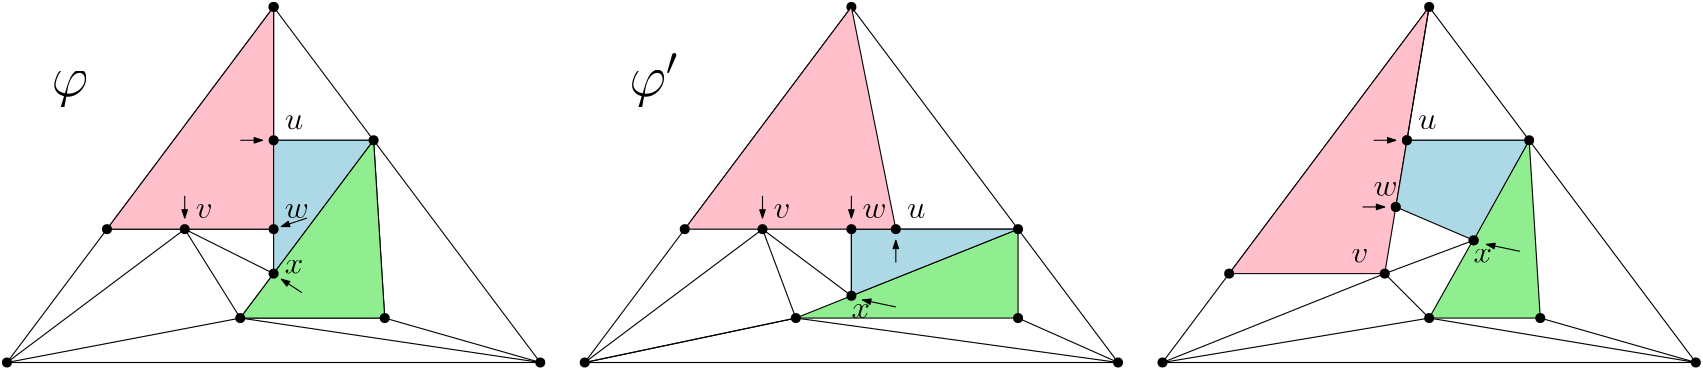<?xml version="1.0"?>
<!DOCTYPE ipe SYSTEM "ipe.dtd">
<ipe version="70206" creator="Ipe 7.2.7">
<info created="D:20190704134522" modified="D:20190704135553"/>
<ipestyle name="basic">
<symbol name="arrow/arc(spx)">
<path stroke="sym-stroke" fill="sym-stroke" pen="sym-pen">
0 0 m
-1 0.333 l
-1 -0.333 l
h
</path>
</symbol>
<symbol name="arrow/farc(spx)">
<path stroke="sym-stroke" fill="white" pen="sym-pen">
0 0 m
-1 0.333 l
-1 -0.333 l
h
</path>
</symbol>
<symbol name="arrow/ptarc(spx)">
<path stroke="sym-stroke" fill="sym-stroke" pen="sym-pen">
0 0 m
-1 0.333 l
-0.8 0 l
-1 -0.333 l
h
</path>
</symbol>
<symbol name="arrow/fptarc(spx)">
<path stroke="sym-stroke" fill="white" pen="sym-pen">
0 0 m
-1 0.333 l
-0.8 0 l
-1 -0.333 l
h
</path>
</symbol>
<symbol name="mark/circle(sx)" transformations="translations">
<path fill="sym-stroke">
0.6 0 0 0.6 0 0 e
0.4 0 0 0.4 0 0 e
</path>
</symbol>
<symbol name="mark/disk(sx)" transformations="translations">
<path fill="sym-stroke">
0.6 0 0 0.6 0 0 e
</path>
</symbol>
<symbol name="mark/fdisk(sfx)" transformations="translations">
<group>
<path fill="sym-fill">
0.5 0 0 0.5 0 0 e
</path>
<path fill="sym-stroke" fillrule="eofill">
0.6 0 0 0.6 0 0 e
0.4 0 0 0.4 0 0 e
</path>
</group>
</symbol>
<symbol name="mark/box(sx)" transformations="translations">
<path fill="sym-stroke" fillrule="eofill">
-0.6 -0.6 m
0.6 -0.6 l
0.6 0.6 l
-0.6 0.6 l
h
-0.4 -0.4 m
0.4 -0.4 l
0.4 0.4 l
-0.4 0.4 l
h
</path>
</symbol>
<symbol name="mark/square(sx)" transformations="translations">
<path fill="sym-stroke">
-0.6 -0.6 m
0.6 -0.6 l
0.6 0.6 l
-0.6 0.6 l
h
</path>
</symbol>
<symbol name="mark/fsquare(sfx)" transformations="translations">
<group>
<path fill="sym-fill">
-0.5 -0.5 m
0.5 -0.5 l
0.5 0.5 l
-0.5 0.5 l
h
</path>
<path fill="sym-stroke" fillrule="eofill">
-0.6 -0.6 m
0.6 -0.6 l
0.6 0.6 l
-0.6 0.6 l
h
-0.4 -0.4 m
0.4 -0.4 l
0.4 0.4 l
-0.4 0.4 l
h
</path>
</group>
</symbol>
<symbol name="mark/cross(sx)" transformations="translations">
<group>
<path fill="sym-stroke">
-0.43 -0.57 m
0.57 0.43 l
0.43 0.57 l
-0.57 -0.43 l
h
</path>
<path fill="sym-stroke">
-0.43 0.57 m
0.57 -0.43 l
0.43 -0.57 l
-0.57 0.43 l
h
</path>
</group>
</symbol>
<symbol name="arrow/fnormal(spx)">
<path stroke="sym-stroke" fill="white" pen="sym-pen">
0 0 m
-1 0.333 l
-1 -0.333 l
h
</path>
</symbol>
<symbol name="arrow/pointed(spx)">
<path stroke="sym-stroke" fill="sym-stroke" pen="sym-pen">
0 0 m
-1 0.333 l
-0.8 0 l
-1 -0.333 l
h
</path>
</symbol>
<symbol name="arrow/fpointed(spx)">
<path stroke="sym-stroke" fill="white" pen="sym-pen">
0 0 m
-1 0.333 l
-0.8 0 l
-1 -0.333 l
h
</path>
</symbol>
<symbol name="arrow/linear(spx)">
<path stroke="sym-stroke" pen="sym-pen">
-1 0.333 m
0 0 l
-1 -0.333 l
</path>
</symbol>
<symbol name="arrow/fdouble(spx)">
<path stroke="sym-stroke" fill="white" pen="sym-pen">
0 0 m
-1 0.333 l
-1 -0.333 l
h
-1 0 m
-2 0.333 l
-2 -0.333 l
h
</path>
</symbol>
<symbol name="arrow/double(spx)">
<path stroke="sym-stroke" fill="sym-stroke" pen="sym-pen">
0 0 m
-1 0.333 l
-1 -0.333 l
h
-1 0 m
-2 0.333 l
-2 -0.333 l
h
</path>
</symbol>
<pen name="heavier" value="0.8"/>
<pen name="fat" value="1.2"/>
<pen name="ultrafat" value="2"/>
<symbolsize name="large" value="5"/>
<symbolsize name="small" value="2"/>
<symbolsize name="tiny" value="1.1"/>
<arrowsize name="large" value="10"/>
<arrowsize name="small" value="5"/>
<arrowsize name="tiny" value="3"/>
<color name="red" value="1 0 0"/>
<color name="green" value="0 1 0"/>
<color name="blue" value="0 0 1"/>
<color name="yellow" value="1 1 0"/>
<color name="orange" value="1 0.647 0"/>
<color name="gold" value="1 0.843 0"/>
<color name="purple" value="0.627 0.125 0.941"/>
<color name="gray" value="0.745"/>
<color name="brown" value="0.647 0.165 0.165"/>
<color name="navy" value="0 0 0.502"/>
<color name="pink" value="1 0.753 0.796"/>
<color name="seagreen" value="0.18 0.545 0.341"/>
<color name="turquoise" value="0.251 0.878 0.816"/>
<color name="violet" value="0.933 0.51 0.933"/>
<color name="darkblue" value="0 0 0.545"/>
<color name="darkcyan" value="0 0.545 0.545"/>
<color name="darkgray" value="0.663"/>
<color name="darkgreen" value="0 0.392 0"/>
<color name="darkmagenta" value="0.545 0 0.545"/>
<color name="darkorange" value="1 0.549 0"/>
<color name="darkred" value="0.545 0 0"/>
<color name="lightblue" value="0.678 0.847 0.902"/>
<color name="lightcyan" value="0.878 1 1"/>
<color name="lightgray" value="0.827"/>
<color name="lightgreen" value="0.565 0.933 0.565"/>
<color name="lightyellow" value="1 1 0.878"/>
<dashstyle name="dashed" value="[4] 0"/>
<dashstyle name="dotted" value="[1 3] 0"/>
<dashstyle name="dash dotted" value="[4 2 1 2] 0"/>
<dashstyle name="dash dot dotted" value="[4 2 1 2 1 2] 0"/>
<textsize name="large" value="\large"/>
<textsize name="Large" value="\Large"/>
<textsize name="LARGE" value="\LARGE"/>
<textsize name="huge" value="\huge"/>
<textsize name="Huge" value="\Huge"/>
<textsize name="small" value="\small"/>
<textsize name="footnote" value="\footnotesize"/>
<textsize name="tiny" value="\tiny"/>
<textstyle name="center" begin="\begin{center}" end="\end{center}"/>
<textstyle name="itemize" begin="\begin{itemize}" end="\end{itemize}"/>
<textstyle name="item" begin="\begin{itemize}\item{}" end="\end{itemize}"/>
<gridsize name="4 pts" value="4"/>
<gridsize name="8 pts (~3 mm)" value="8"/>
<gridsize name="16 pts (~6 mm)" value="16"/>
<gridsize name="32 pts (~12 mm)" value="32"/>
<gridsize name="10 pts (~3.5 mm)" value="10"/>
<gridsize name="20 pts (~7 mm)" value="20"/>
<gridsize name="14 pts (~5 mm)" value="14"/>
<gridsize name="28 pts (~10 mm)" value="28"/>
<gridsize name="56 pts (~20 mm)" value="56"/>
<anglesize name="90 deg" value="90"/>
<anglesize name="60 deg" value="60"/>
<anglesize name="45 deg" value="45"/>
<anglesize name="30 deg" value="30"/>
<anglesize name="22.5 deg" value="22.5"/>
<opacity name="10%" value="0.1"/>
<opacity name="30%" value="0.3"/>
<opacity name="50%" value="0.5"/>
<opacity name="75%" value="0.75"/>
<tiling name="falling" angle="-60" step="4" width="1"/>
<tiling name="rising" angle="30" step="4" width="1"/>
</ipestyle>
<page>
<layer name="alpha"/>
<view layers="alpha" active="alpha"/>
<path layer="alpha" matrix="1 0 0 1 -32 0" stroke="black">
128 768 m
32 640 l
224 640 l
128 768 l
</path>
<path stroke="black">
96 768 m
96 720 l
132 720 l
</path>
<path stroke="black">
96 720 m
96 688 l
36 688 l
</path>
<path stroke="black">
96 688 m
96 672 l
132 720 l
</path>
<path stroke="black">
96 672 m
84 656 l
136 656 l
132 720 l
</path>
<path stroke="black">
136 656 m
192 640 l
</path>
<path stroke="black">
84 656 m
192 640 l
</path>
<path stroke="black">
84 656 m
0 640 l
</path>
<path stroke="black">
64 688 m
0 640 l
</path>
<path stroke="black" cap="1">
96 768 m
96 768 l
</path>
<path stroke="black">
208 640 m
400 640 l
304 768 l
208 640 l
</path>
<use name="mark/disk(sx)" pos="304 768" size="normal" stroke="black"/>
<use name="mark/disk(sx)" pos="0 640" size="normal" stroke="black"/>
<use name="mark/disk(sx)" pos="192 640" size="normal" stroke="black"/>
<use name="mark/disk(sx)" pos="96 768" size="normal" stroke="black"/>
<use name="mark/disk(sx)" pos="400 640" size="normal" stroke="black"/>
<path stroke="black">
320 688 m
364 688 l
</path>
<path stroke="black">
304 688 m
304 664 l
</path>
<path stroke="black" fill="lightgreen">
364 688 m
364 656 l
284 656 l
364 688 l
</path>
<path stroke="black" fill="lightblue">
364 688 m
304 688 l
304 664 l
364 688 l
</path>
<path stroke="black" fill="pink">
304 768 m
320 688 l
244 688 l
304 768 l
</path>
<path stroke="black" fill="pink">
96 768 m
96 688 l
36 688 l
96 768 l
</path>
<path stroke="black" fill="lightblue">
132 720 m
96 720 l
96 672 l
132 720 l
</path>
<path stroke="black" fill="lightgreen">
132 720 m
136 656 l
84 656 l
132 720 l
</path>
<use name="mark/disk(sx)" pos="96 768" size="normal" stroke="black"/>
<use name="mark/disk(sx)" pos="36 688" size="normal" stroke="black"/>
<use name="mark/disk(sx)" pos="96 688" size="normal" stroke="black"/>
<use name="mark/disk(sx)" pos="64 688" size="normal" stroke="black"/>
<use name="mark/disk(sx)" pos="96 720" size="normal" stroke="black"/>
<use name="mark/disk(sx)" pos="132 720" size="normal" stroke="black"/>
<use name="mark/disk(sx)" pos="96 672" size="normal" stroke="black"/>
<use name="mark/disk(sx)" pos="84 656" size="normal" stroke="black"/>
<use name="mark/disk(sx)" pos="136 656" size="normal" stroke="black"/>
<use name="mark/disk(sx)" pos="244 688" size="normal" stroke="black"/>
<use name="mark/disk(sx)" pos="304 688" size="normal" stroke="black"/>
<use name="mark/disk(sx)" pos="320 688" size="normal" stroke="black"/>
<use name="mark/disk(sx)" pos="304 664" size="normal" stroke="black"/>
<use name="mark/disk(sx)" pos="284 656" size="normal" stroke="black"/>
<use name="mark/disk(sx)" pos="364 656" size="normal" stroke="black"/>
<use name="mark/disk(sx)" pos="364 688" size="normal" stroke="black"/>
<use name="mark/disk(sx)" pos="272 688" size="normal" stroke="black"/>
<path stroke="black">
208 640 m
272 688 l
</path>
<path stroke="black">
284 656 m
208 640 l
</path>
<path stroke="black">
208 640 m
284 656 l
400 640 l
</path>
<path stroke="black">
400 640 m
364 656 l
</path>
<path stroke="black" arrow="normal/tiny">
64 700 m
64 692 l
</path>
<path stroke="black" arrow="normal/tiny">
84 720 m
92 720 l
</path>
<path stroke="black" arrow="normal/tiny">
108 692 m
98.7358 688.942 l
</path>
<path stroke="black" arrow="normal/tiny">
106.169 665.166 m
98.7795 669.978 l
</path>
<path stroke="black" arrow="normal/tiny">
272 700 m
272 692 l
</path>
<path stroke="black" arrow="normal/tiny">
304 700 m
304 692 l
</path>
<path stroke="black" arrow="normal/tiny">
320 676 m
320 684 l
</path>
<path stroke="black" arrow="normal/tiny">
320 660 m
307.988 662.51 l
</path>
<use name="mark/disk(sx)" pos="208 640" size="normal" stroke="black"/>
<path matrix="1 0 0 1 208 0" stroke="black">
208 640 m
400 640 l
304 768 l
208 640 l
</path>
<path stroke="black" fill="pink">
512 768 m
496 672 l
440 672 l
512 768 l
</path>
<path stroke="black">
512 768 m
504 720 l
548 720 l
</path>
<path stroke="black" fill="lightgreen">
548 720 m
512 656 l
552 656 l
548 720 l
</path>
<use name="mark/disk(sx)" pos="440 672" size="normal" stroke="black"/>
<use name="mark/disk(sx)" pos="496 672" size="normal" stroke="black"/>
<use name="mark/disk(sx)" pos="504 720" size="normal" stroke="black"/>
<use name="mark/disk(sx)" pos="500 696" size="normal" stroke="black"/>
<use name="mark/disk(sx)" pos="528 684" size="normal" stroke="black"/>
<path stroke="black" fill="lightblue">
504 720 m
500 696 l
528 684 l
548 720 l
504 720 l
</path>
<use name="mark/disk(sx)" pos="504 720" size="normal" stroke="black"/>
<use name="mark/disk(sx)" pos="500 696" size="normal" stroke="black"/>
<use name="mark/disk(sx)" pos="528 684" size="normal" stroke="black"/>
<use name="mark/disk(sx)" pos="548 720" size="normal" stroke="black"/>
<use name="mark/disk(sx)" pos="512 768" size="normal" stroke="black"/>
<use name="mark/disk(sx)" pos="512 656" size="normal" stroke="black"/>
<use name="mark/disk(sx)" pos="552 656" size="normal" stroke="black"/>
<path stroke="black">
304 664 m
272 688 l
</path>
<path stroke="black">
96 672 m
64 688 l
</path>
<path stroke="black">
528 684 m
496 672 l
</path>
<path stroke="black">
512 656 m
496 672 l
</path>
<path stroke="black">
284 656 m
272 688 l
</path>
<path stroke="black">
84 656 m
64 688 l
</path>
<path stroke="black">
496 672 m
416 640 l
</path>
<path stroke="black">
512 656 m
416 640 l
</path>
<path stroke="black">
608 640 m
512 656 l
</path>
<path stroke="black">
608 640 m
552 656 l
</path>
<use name="mark/disk(sx)" pos="416 640" size="normal" stroke="black"/>
<use name="mark/disk(sx)" pos="608 640" size="normal" stroke="black"/>
<path matrix="1 0 0 1 408 0" stroke="black" arrow="normal/tiny">
84 720 m
92 720 l
</path>
<path matrix="1 0 0 1 404 -24" stroke="black" arrow="normal/tiny">
84 720 m
92 720 l
</path>
<path matrix="1 0 0 1 224.645 20.0265" stroke="black" arrow="normal/tiny">
320 660 m
307.988 662.51 l
</path>
<text matrix="1 0 0 1 208 0" transformations="translations" pos="-140 692" stroke="black" type="label" width="6.088" height="5.147" depth="0" valign="baseline" size="large" style="math">v</text>
<text matrix="1 0 0 1 416 0" transformations="translations" pos="-140 692" stroke="black" type="label" width="6.088" height="5.147" depth="0" valign="baseline" size="large" style="math">v</text>
<text matrix="1 0 0 1 240 32" transformations="translations" pos="-140 692" stroke="black" type="label" width="6.662" height="5.147" depth="0" valign="baseline" size="large" style="math">u</text>
<text matrix="1 0 0 1 448 0" transformations="translations" pos="-140 692" stroke="black" type="label" width="8.69" height="5.147" depth="0" valign="baseline" size="large" style="math">w</text>
<text matrix="1 0 0 1 464 0" transformations="translations" pos="-140 692" stroke="black" type="label" width="6.662" height="5.147" depth="0" valign="baseline" size="large" style="math">u</text>
<text matrix="1 0 0 1 444 -36" transformations="translations" pos="-140 692" stroke="black" type="label" width="6.652" height="5.147" depth="0" valign="baseline" size="large" style="math">x</text>
<text matrix="1 0 0 1 240 -20" transformations="translations" pos="-140 692" stroke="black" type="label" width="6.652" height="5.147" depth="0" valign="baseline" size="large" style="math">x</text>
<text matrix="1 0 0 1 240 0" transformations="translations" pos="-140 692" stroke="black" type="label" width="8.69" height="5.147" depth="0" valign="baseline" size="large" style="math">w</text>
<text matrix="1 0 0 1 208 0" transformations="translations" pos="-192 736" stroke="black" type="label" width="13.253" height="8.894" depth="4.02" valign="baseline" size="huge" style="math">\varphi</text>
<text matrix="1 0 0 1 416 0" transformations="translations" pos="-192 736" stroke="black" type="label" width="17.697" height="15.466" depth="4.02" valign="baseline" size="huge" style="math">\varphi&apos;</text>
<text matrix="1 0 0 1 632 8" transformations="translations" pos="-140 692" stroke="black" type="label" width="8.69" height="5.147" depth="0" valign="baseline" size="large" style="math">w</text>
<text matrix="1 0 0 1 624 -16" transformations="translations" pos="-140 692" stroke="black" type="label" width="6.088" height="5.147" depth="0" valign="baseline" size="large" style="math">v</text>
<text matrix="1 0 0 1 648 32" transformations="translations" pos="-140 692" stroke="black" type="label" width="6.662" height="5.147" depth="0" valign="baseline" size="large" style="math">u</text>
<text matrix="1 0 0 1 668 -16" transformations="translations" pos="-140 692" stroke="black" type="label" width="6.652" height="5.147" depth="0" valign="baseline" size="large" style="math">x</text>
</page>
</ipe>
